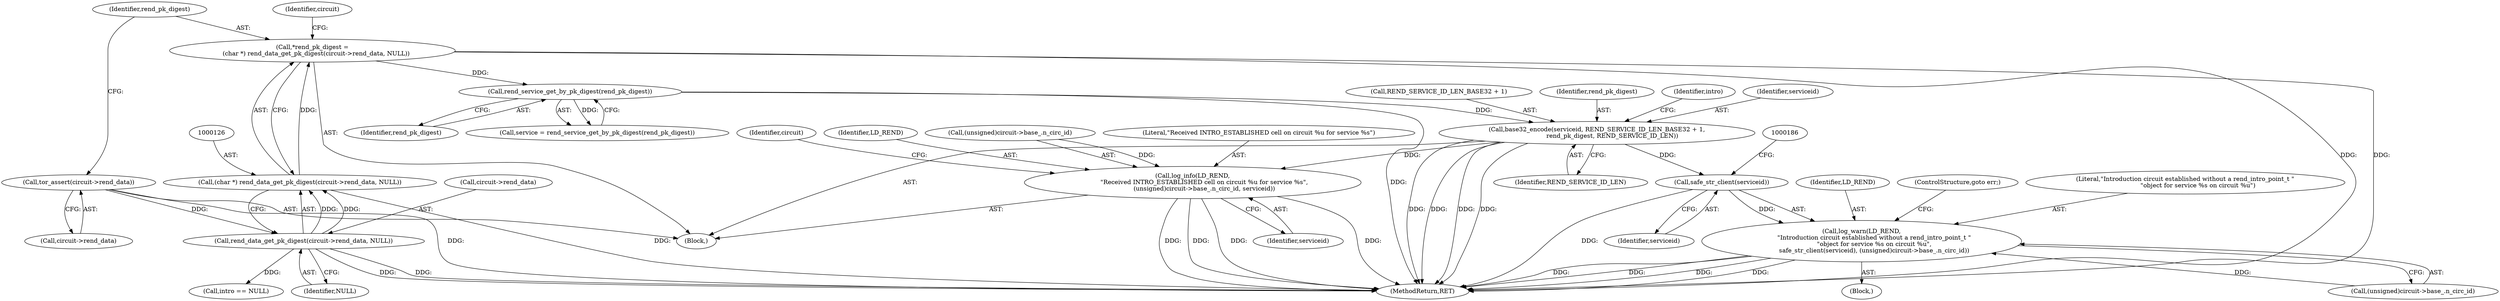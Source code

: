 digraph "0_tor_09ea89764a4d3a907808ed7d4fe42abfe64bd486@pointer" {
"1000164" [label="(Call,base32_encode(serviceid, REND_SERVICE_ID_LEN_BASE32 + 1,\n                rend_pk_digest, REND_SERVICE_ID_LEN))"];
"1000147" [label="(Call,rend_service_get_by_pk_digest(rend_pk_digest))"];
"1000123" [label="(Call,*rend_pk_digest =\n    (char *) rend_data_get_pk_digest(circuit->rend_data, NULL))"];
"1000125" [label="(Call,(char *) rend_data_get_pk_digest(circuit->rend_data, NULL))"];
"1000127" [label="(Call,rend_data_get_pk_digest(circuit->rend_data, NULL))"];
"1000118" [label="(Call,tor_assert(circuit->rend_data))"];
"1000183" [label="(Call,safe_str_client(serviceid))"];
"1000180" [label="(Call,log_warn(LD_REND,\n             \"Introduction circuit established without a rend_intro_point_t \"\n             \"object for service %s on circuit %u\",\n             safe_str_client(serviceid), (unsigned)circuit->base_.n_circ_id))"];
"1000208" [label="(Call,log_info(LD_REND,\n            \"Received INTRO_ESTABLISHED cell on circuit %u for service %s\",\n            (unsigned)circuit->base_.n_circ_id, serviceid))"];
"1000124" [label="(Identifier,rend_pk_digest)"];
"1000176" [label="(Call,intro == NULL)"];
"1000147" [label="(Call,rend_service_get_by_pk_digest(rend_pk_digest))"];
"1000211" [label="(Call,(unsigned)circuit->base_.n_circ_id)"];
"1000184" [label="(Identifier,serviceid)"];
"1000208" [label="(Call,log_info(LD_REND,\n            \"Received INTRO_ESTABLISHED cell on circuit %u for service %s\",\n            (unsigned)circuit->base_.n_circ_id, serviceid))"];
"1000165" [label="(Identifier,serviceid)"];
"1000164" [label="(Call,base32_encode(serviceid, REND_SERVICE_ID_LEN_BASE32 + 1,\n                rend_pk_digest, REND_SERVICE_ID_LEN))"];
"1000127" [label="(Call,rend_data_get_pk_digest(circuit->rend_data, NULL))"];
"1000180" [label="(Call,log_warn(LD_REND,\n             \"Introduction circuit established without a rend_intro_point_t \"\n             \"object for service %s on circuit %u\",\n             safe_str_client(serviceid), (unsigned)circuit->base_.n_circ_id))"];
"1000118" [label="(Call,tor_assert(circuit->rend_data))"];
"1000192" [label="(ControlStructure,goto err;)"];
"1000231" [label="(MethodReturn,RET)"];
"1000119" [label="(Call,circuit->rend_data)"];
"1000210" [label="(Literal,\"Received INTRO_ESTABLISHED cell on circuit %u for service %s\")"];
"1000218" [label="(Identifier,serviceid)"];
"1000125" [label="(Call,(char *) rend_data_get_pk_digest(circuit->rend_data, NULL))"];
"1000182" [label="(Literal,\"Introduction circuit established without a rend_intro_point_t \"\n             \"object for service %s on circuit %u\")"];
"1000170" [label="(Identifier,REND_SERVICE_ID_LEN)"];
"1000136" [label="(Identifier,circuit)"];
"1000131" [label="(Identifier,NULL)"];
"1000166" [label="(Call,REND_SERVICE_ID_LEN_BASE32 + 1)"];
"1000148" [label="(Identifier,rend_pk_digest)"];
"1000128" [label="(Call,circuit->rend_data)"];
"1000123" [label="(Call,*rend_pk_digest =\n    (char *) rend_data_get_pk_digest(circuit->rend_data, NULL))"];
"1000183" [label="(Call,safe_str_client(serviceid))"];
"1000220" [label="(Identifier,circuit)"];
"1000179" [label="(Block,)"];
"1000209" [label="(Identifier,LD_REND)"];
"1000169" [label="(Identifier,rend_pk_digest)"];
"1000145" [label="(Call,service = rend_service_get_by_pk_digest(rend_pk_digest))"];
"1000108" [label="(Block,)"];
"1000172" [label="(Identifier,intro)"];
"1000181" [label="(Identifier,LD_REND)"];
"1000185" [label="(Call,(unsigned)circuit->base_.n_circ_id)"];
"1000164" -> "1000108"  [label="AST: "];
"1000164" -> "1000170"  [label="CFG: "];
"1000165" -> "1000164"  [label="AST: "];
"1000166" -> "1000164"  [label="AST: "];
"1000169" -> "1000164"  [label="AST: "];
"1000170" -> "1000164"  [label="AST: "];
"1000172" -> "1000164"  [label="CFG: "];
"1000164" -> "1000231"  [label="DDG: "];
"1000164" -> "1000231"  [label="DDG: "];
"1000164" -> "1000231"  [label="DDG: "];
"1000164" -> "1000231"  [label="DDG: "];
"1000147" -> "1000164"  [label="DDG: "];
"1000164" -> "1000183"  [label="DDG: "];
"1000164" -> "1000208"  [label="DDG: "];
"1000147" -> "1000145"  [label="AST: "];
"1000147" -> "1000148"  [label="CFG: "];
"1000148" -> "1000147"  [label="AST: "];
"1000145" -> "1000147"  [label="CFG: "];
"1000147" -> "1000231"  [label="DDG: "];
"1000147" -> "1000145"  [label="DDG: "];
"1000123" -> "1000147"  [label="DDG: "];
"1000123" -> "1000108"  [label="AST: "];
"1000123" -> "1000125"  [label="CFG: "];
"1000124" -> "1000123"  [label="AST: "];
"1000125" -> "1000123"  [label="AST: "];
"1000136" -> "1000123"  [label="CFG: "];
"1000123" -> "1000231"  [label="DDG: "];
"1000123" -> "1000231"  [label="DDG: "];
"1000125" -> "1000123"  [label="DDG: "];
"1000125" -> "1000127"  [label="CFG: "];
"1000126" -> "1000125"  [label="AST: "];
"1000127" -> "1000125"  [label="AST: "];
"1000125" -> "1000231"  [label="DDG: "];
"1000127" -> "1000125"  [label="DDG: "];
"1000127" -> "1000125"  [label="DDG: "];
"1000127" -> "1000131"  [label="CFG: "];
"1000128" -> "1000127"  [label="AST: "];
"1000131" -> "1000127"  [label="AST: "];
"1000127" -> "1000231"  [label="DDG: "];
"1000127" -> "1000231"  [label="DDG: "];
"1000118" -> "1000127"  [label="DDG: "];
"1000127" -> "1000176"  [label="DDG: "];
"1000118" -> "1000108"  [label="AST: "];
"1000118" -> "1000119"  [label="CFG: "];
"1000119" -> "1000118"  [label="AST: "];
"1000124" -> "1000118"  [label="CFG: "];
"1000118" -> "1000231"  [label="DDG: "];
"1000183" -> "1000180"  [label="AST: "];
"1000183" -> "1000184"  [label="CFG: "];
"1000184" -> "1000183"  [label="AST: "];
"1000186" -> "1000183"  [label="CFG: "];
"1000183" -> "1000231"  [label="DDG: "];
"1000183" -> "1000180"  [label="DDG: "];
"1000180" -> "1000179"  [label="AST: "];
"1000180" -> "1000185"  [label="CFG: "];
"1000181" -> "1000180"  [label="AST: "];
"1000182" -> "1000180"  [label="AST: "];
"1000185" -> "1000180"  [label="AST: "];
"1000192" -> "1000180"  [label="CFG: "];
"1000180" -> "1000231"  [label="DDG: "];
"1000180" -> "1000231"  [label="DDG: "];
"1000180" -> "1000231"  [label="DDG: "];
"1000180" -> "1000231"  [label="DDG: "];
"1000185" -> "1000180"  [label="DDG: "];
"1000208" -> "1000108"  [label="AST: "];
"1000208" -> "1000218"  [label="CFG: "];
"1000209" -> "1000208"  [label="AST: "];
"1000210" -> "1000208"  [label="AST: "];
"1000211" -> "1000208"  [label="AST: "];
"1000218" -> "1000208"  [label="AST: "];
"1000220" -> "1000208"  [label="CFG: "];
"1000208" -> "1000231"  [label="DDG: "];
"1000208" -> "1000231"  [label="DDG: "];
"1000208" -> "1000231"  [label="DDG: "];
"1000208" -> "1000231"  [label="DDG: "];
"1000211" -> "1000208"  [label="DDG: "];
}
